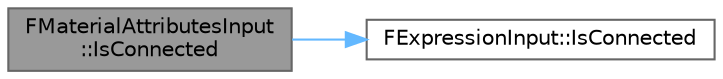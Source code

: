 digraph "FMaterialAttributesInput::IsConnected"
{
 // INTERACTIVE_SVG=YES
 // LATEX_PDF_SIZE
  bgcolor="transparent";
  edge [fontname=Helvetica,fontsize=10,labelfontname=Helvetica,labelfontsize=10];
  node [fontname=Helvetica,fontsize=10,shape=box,height=0.2,width=0.4];
  rankdir="LR";
  Node1 [id="Node000001",label="FMaterialAttributesInput\l::IsConnected",height=0.2,width=0.4,color="gray40", fillcolor="grey60", style="filled", fontcolor="black",tooltip=" "];
  Node1 -> Node2 [id="edge1_Node000001_Node000002",color="steelblue1",style="solid",tooltip=" "];
  Node2 [id="Node000002",label="FExpressionInput::IsConnected",height=0.2,width=0.4,color="grey40", fillcolor="white", style="filled",URL="$da/dc9/structFExpressionInput.html#a9979f48c50ae36218d4d14c95a97a06a",tooltip="Tests if the input has a material expression connected to it."];
}
